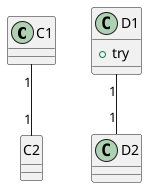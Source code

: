 {
  "sha1": "f9rj4gnet84wvu2mbdomf8op3vjf09j",
  "insertion": {
    "when": "2024-06-01T09:03:05.802Z",
    "user": "plantuml@gmail.com"
  }
}
@startuml
class C1
class C2
hide C2 circle
C1 "1" -- "1" C2 

class D1 {
  + try
}
class D2
D1 "1" -- "1" D2 
@enduml
